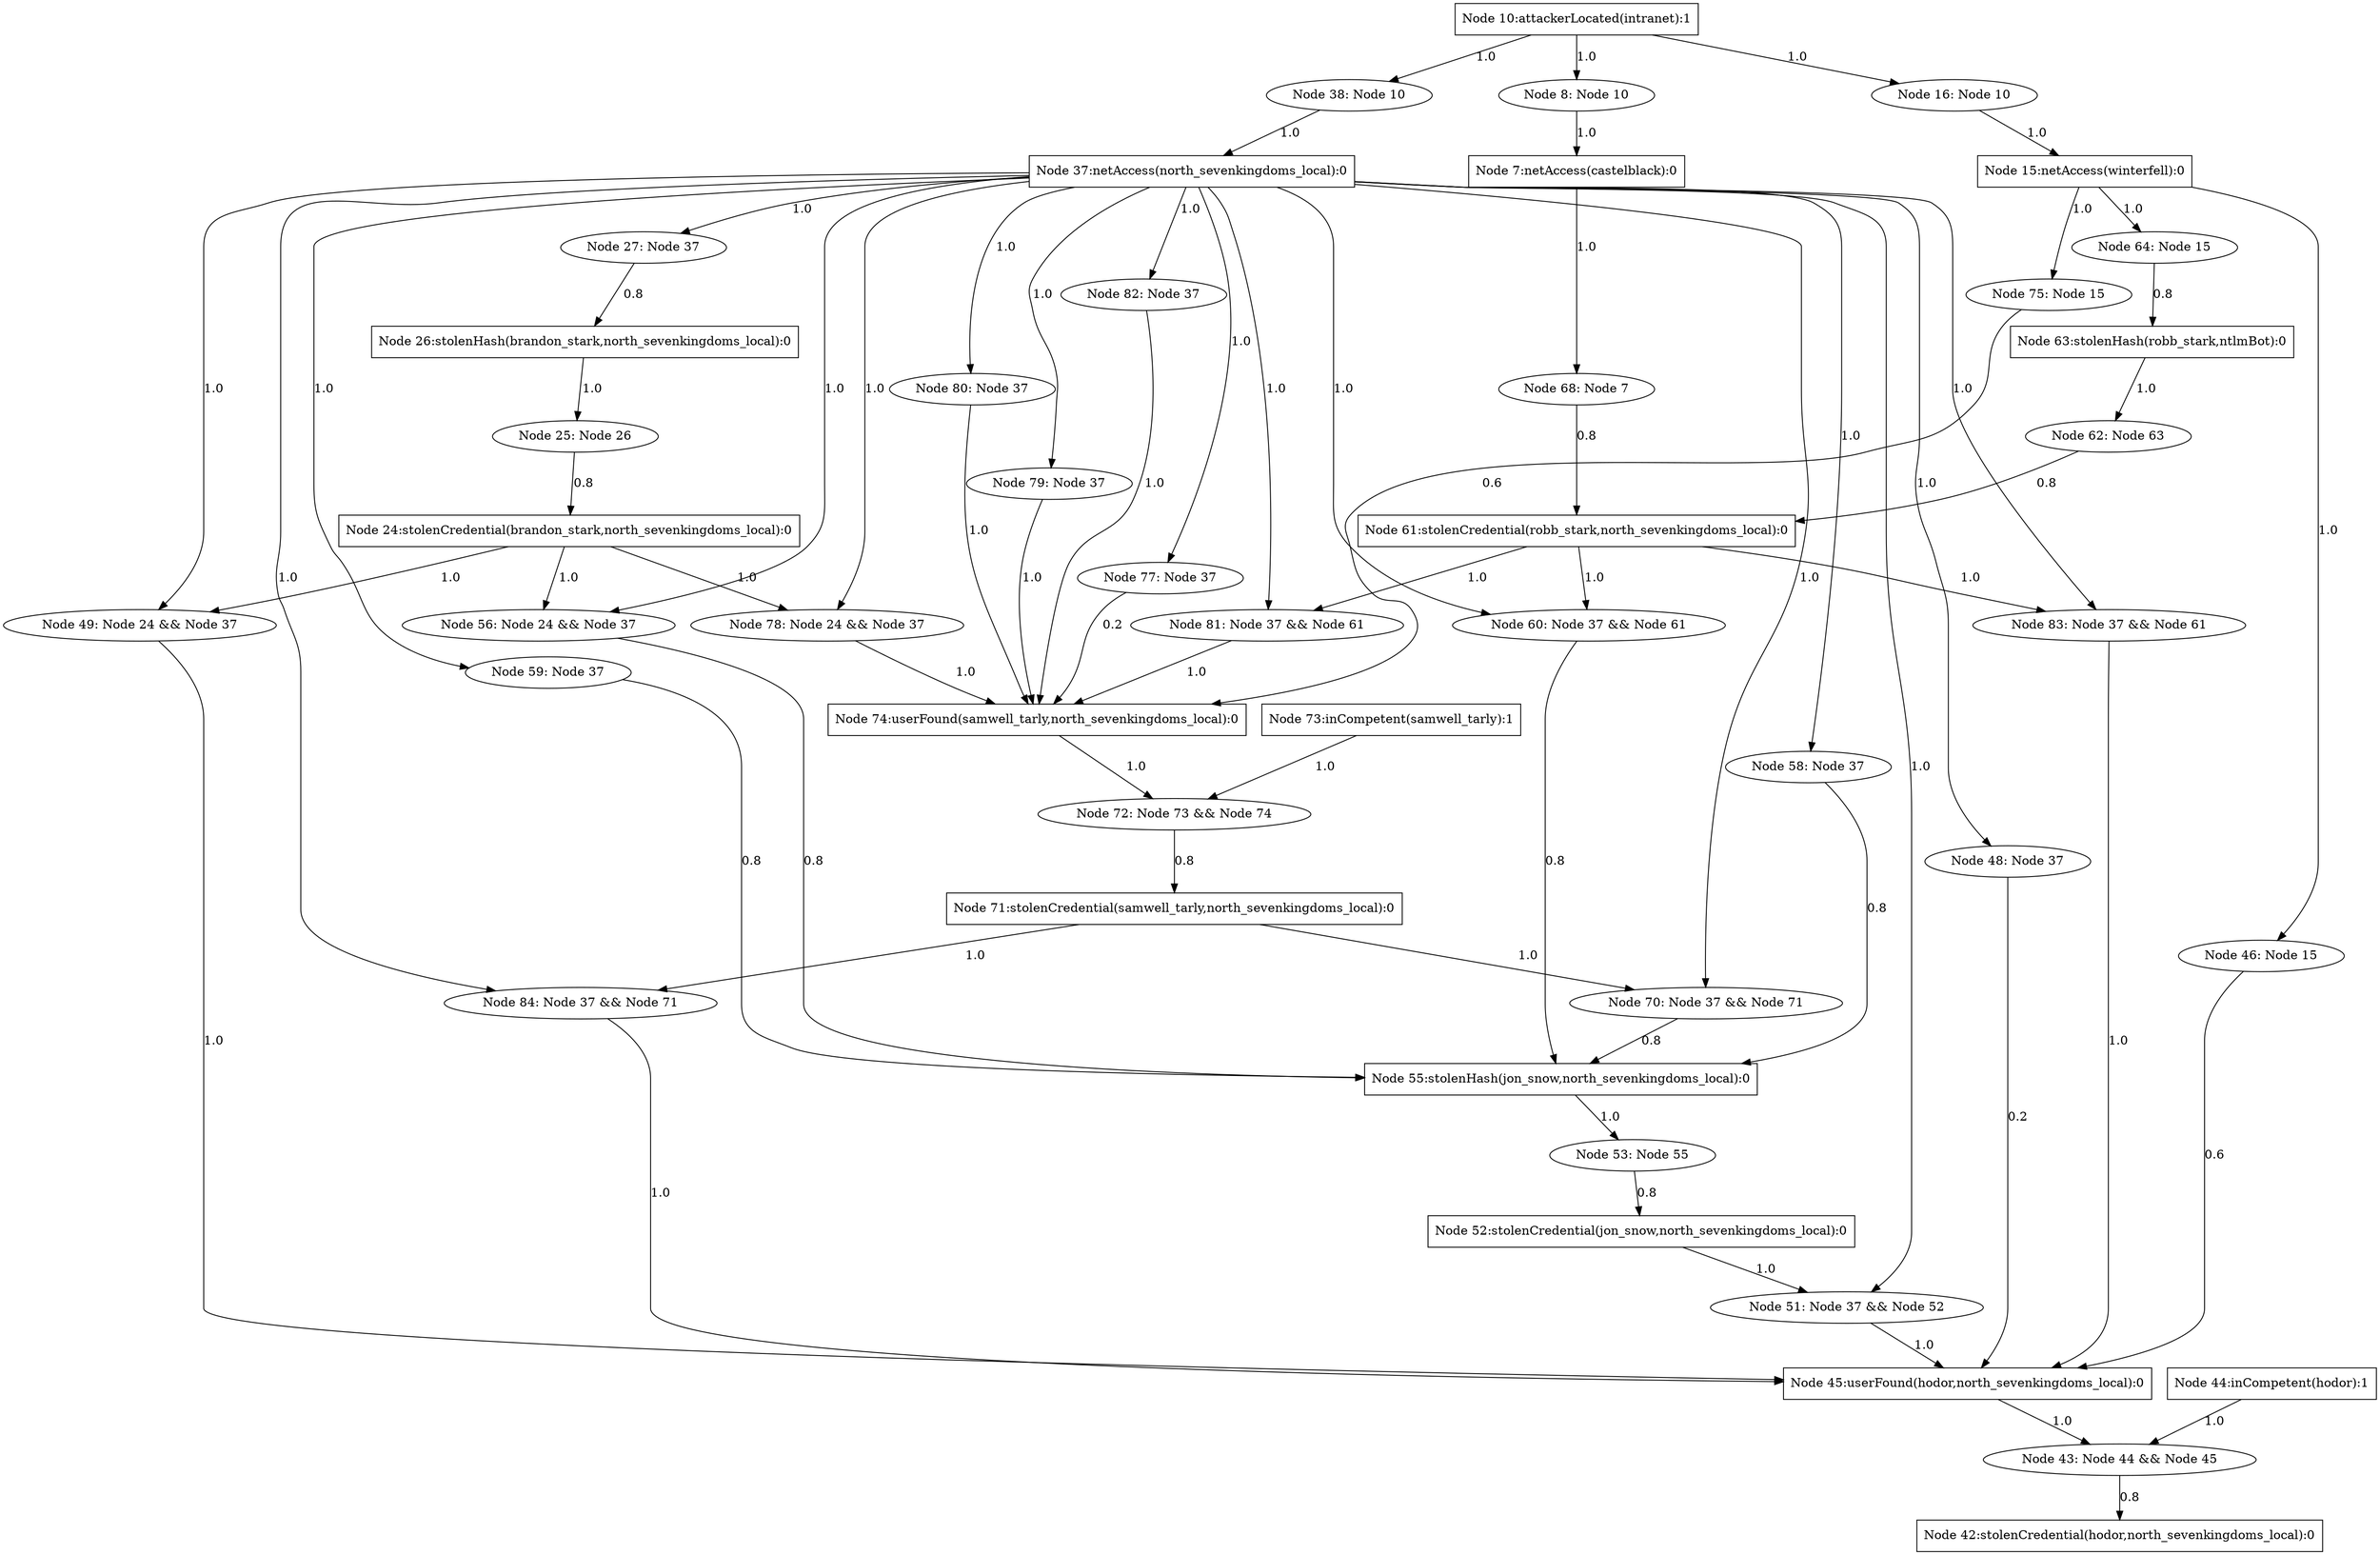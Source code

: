 strict digraph G {
  1 [ label="Node 84: Node 37 && Node 71" shape="ellipse" nodeType="AND" probArray="1.0 1.0" ];
  2 [ label="Node 83: Node 37 && Node 61" shape="ellipse" nodeType="AND" probArray="1.0 1.0" ];
  3 [ label="Node 82: Node 37" shape="ellipse" nodeType="AND" probArray="1.0" ];
  4 [ label="Node 81: Node 37 && Node 61" shape="ellipse" nodeType="AND" probArray="1.0 1.0" ];
  5 [ label="Node 80: Node 37" shape="ellipse" nodeType="AND" probArray="1.0" ];
  6 [ label="Node 79: Node 37" shape="ellipse" nodeType="AND" probArray="1.0" ];
  7 [ label="Node 78: Node 24 && Node 37" shape="ellipse" nodeType="AND" probArray="1.0 1.0" ];
  8 [ label="Node 77: Node 37" shape="ellipse" nodeType="AND" probArray="1.0" ];
  9 [ label="Node 75: Node 15" shape="ellipse" nodeType="AND" probArray="1.0" ];
  10 [ label="Node 74:userFound(samwell_tarly,north_sevenkingdoms_local):0" shape="box" nodeType="OR" probArray="0.6 0.2 1.0 1.0 1.0 1.0 1.0" ];
  11 [ label="Node 73:inCompetent(samwell_tarly):1" shape="box" nodeType="AND" probArray="1.0" ];
  12 [ label="Node 72: Node 73 && Node 74" shape="ellipse" nodeType="AND" probArray="1.0 1.0" ];
  13 [ label="Node 71:stolenCredential(samwell_tarly,north_sevenkingdoms_local):0" shape="box" nodeType="OR" probArray="0.8" ];
  14 [ label="Node 70: Node 37 && Node 71" shape="ellipse" nodeType="AND" probArray="1.0 1.0" ];
  15 [ label="Node 68: Node 7" shape="ellipse" nodeType="AND" probArray="1.0" ];
  16 [ label="Node 64: Node 15" shape="ellipse" nodeType="AND" probArray="1.0" ];
  17 [ label="Node 63:stolenHash(robb_stark,ntlmBot):0" shape="box" nodeType="OR" probArray="0.8" ];
  18 [ label="Node 62: Node 63" shape="ellipse" nodeType="AND" probArray="1.0" ];
  19 [ label="Node 61:stolenCredential(robb_stark,north_sevenkingdoms_local):0" shape="box" nodeType="OR" probArray="0.8 0.8" ];
  20 [ label="Node 60: Node 37 && Node 61" shape="ellipse" nodeType="AND" probArray="1.0 1.0" ];
  21 [ label="Node 59: Node 37" shape="ellipse" nodeType="AND" probArray="1.0" ];
  22 [ label="Node 58: Node 37" shape="ellipse" nodeType="AND" probArray="1.0" ];
  23 [ label="Node 56: Node 24 && Node 37" shape="ellipse" nodeType="AND" probArray="1.0 1.0" ];
  24 [ label="Node 55:stolenHash(jon_snow,north_sevenkingdoms_local):0" shape="box" nodeType="OR" probArray="0.8 0.8 0.8 0.8 0.8" ];
  25 [ label="Node 53: Node 55" shape="ellipse" nodeType="AND" probArray="1.0" ];
  26 [ label="Node 52:stolenCredential(jon_snow,north_sevenkingdoms_local):0" shape="box" nodeType="OR" probArray="0.8" ];
  27 [ label="Node 51: Node 37 && Node 52" shape="ellipse" nodeType="AND" probArray="1.0 1.0" ];
  29 [ label="Node 49: Node 24 && Node 37" shape="ellipse" nodeType="AND" probArray="1.0 1.0" ];
  30 [ label="Node 48: Node 37" shape="ellipse" nodeType="AND" probArray="1.0" ];
  31 [ label="Node 46: Node 15" shape="ellipse" nodeType="AND" probArray="1.0" ];
  32 [ label="Node 45:userFound(hodor,north_sevenkingdoms_local):0" shape="box" nodeType="OR" probArray="0.6 0.2 1.0 1.0 1.0 1.0 1.0" ];
  33 [ label="Node 44:inCompetent(hodor):1" shape="box" nodeType="AND" probArray="1.0" ];
  34 [ label="Node 43: Node 44 && Node 45" shape="ellipse" nodeType="AND" probArray="1.0 1.0" ];
  35 [ label="Node 42:stolenCredential(hodor,north_sevenkingdoms_local):0" shape="box" nodeType="OR" probArray="0.8" ];
  36 [ label="Node 38: Node 10" shape="ellipse" nodeType="AND" probArray="1.0" ];
  37 [ label="Node 37:netAccess(north_sevenkingdoms_local):0" shape="box" nodeType="OR" probArray="1.0" ];
  38 [ label="Node 27: Node 37" shape="ellipse" nodeType="AND" probArray="1.0" ];
  39 [ label="Node 26:stolenHash(brandon_stark,north_sevenkingdoms_local):0" shape="box" nodeType="OR" probArray="0.8" ];
  40 [ label="Node 25: Node 26" shape="ellipse" nodeType="AND" probArray="1.0" ];
  41 [ label="Node 24:stolenCredential(brandon_stark,north_sevenkingdoms_local):0" shape="box" nodeType="OR" probArray="0.8" ];
  42 [ label="Node 16: Node 10" shape="ellipse" nodeType="AND" probArray="1.0" ];
  43 [ label="Node 15:netAccess(winterfell):0" shape="box" nodeType="OR" probArray="1.0" ];
  44 [ label="Node 10:attackerLocated(intranet):1" shape="box" nodeType="AND" probArray="1.0" ];
  45 [ label="Node 8: Node 10" shape="ellipse" nodeType="AND" probArray="1.0" ];
  46 [ label="Node 7:netAccess(castelblack):0" shape="box" nodeType="OR" probArray="1.0" ];
  46 -> 15 [ label="1.0" color="black" ];
  45 -> 46 [ label="1.0" color="black" ];
  44 -> 45 [ label="1.0" color="black" ];
  44 -> 42 [ label="1.0" color="black" ];
  44 -> 36 [ label="1.0" color="black" ];
  43 -> 31 [ label="1.0" color="black" ];
  43 -> 16 [ label="1.0" color="black" ];
  43 -> 9 [ label="1.0" color="black" ];
  42 -> 43 [ label="1.0" color="black" ];
  41 -> 29 [ label="1.0" color="black" ];
  41 -> 23 [ label="1.0" color="black" ];
  41 -> 7 [ label="1.0" color="black" ];
  40 -> 41 [ label="0.8" color="black" ];
  39 -> 40 [ label="1.0" color="black" ];
  38 -> 39 [ label="0.8" color="black" ];
  37 -> 30 [ label="1.0" color="black" ];
  37 -> 29 [ label="1.0" color="black" ];
  37 -> 27 [ label="1.0" color="black" ];
  37 -> 23 [ label="1.0" color="black" ];
  37 -> 22 [ label="1.0" color="black" ];
  37 -> 21 [ label="1.0" color="black" ];
  37 -> 20 [ label="1.0" color="black" ];
  37 -> 8 [ label="1.0" color="black" ];
  37 -> 7 [ label="1.0" color="black" ];
  37 -> 6 [ label="1.0" color="black" ];
  37 -> 5 [ label="1.0" color="black" ];
  37 -> 4 [ label="1.0" color="black" ];
  37 -> 3 [ label="1.0" color="black" ];
  37 -> 14 [ label="1.0" color="black" ];
  37 -> 2 [ label="1.0" color="black" ];
  37 -> 1 [ label="1.0" color="black" ];
  37 -> 38 [ label="1.0" color="black" ];
  36 -> 37 [ label="1.0" color="black" ];
  34 -> 35 [ label="0.8" color="black" ];
  33 -> 34 [ label="1.0" color="black" ];
  32 -> 34 [ label="1.0" color="black" ];
  31 -> 32 [ label="0.6" color="black" ];
  30 -> 32 [ label="0.2" color="black" ];
  29 -> 32 [ label="1.0" color="black" ];
  27 -> 32 [ label="1.0" color="black" ];
  26 -> 27 [ label="1.0" color="black" ];
  25 -> 26 [ label="0.8" color="black" ];
  24 -> 25 [ label="1.0" color="black" ];
  23 -> 24 [ label="0.8" color="black" ];
  22 -> 24 [ label="0.8" color="black" ];
  21 -> 24 [ label="0.8" color="black" ];
  20 -> 24 [ label="0.8" color="black" ];
  19 -> 20 [ label="1.0" color="black" ];
  19 -> 4 [ label="1.0" color="black" ];
  19 -> 2 [ label="1.0" color="black" ];
  18 -> 19 [ label="0.8" color="black" ];
  17 -> 18 [ label="1.0" color="black" ];
  16 -> 17 [ label="0.8" color="black" ];
  15 -> 19 [ label="0.8" color="black" ];
  14 -> 24 [ label="0.8" color="black" ];
  13 -> 14 [ label="1.0" color="black" ];
  13 -> 1 [ label="1.0" color="black" ];
  12 -> 13 [ label="0.8" color="black" ];
  11 -> 12 [ label="1.0" color="black" ];
  10 -> 12 [ label="1.0" color="black" ];
  9 -> 10 [ label="0.6" color="black" ];
  8 -> 10 [ label="0.2" color="black" ];
  7 -> 10 [ label="1.0" color="black" ];
  6 -> 10 [ label="1.0" color="black" ];
  5 -> 10 [ label="1.0" color="black" ];
  4 -> 10 [ label="1.0" color="black" ];
  3 -> 10 [ label="1.0" color="black" ];
  2 -> 32 [ label="1.0" color="black" ];
  1 -> 32 [ label="1.0" color="black" ];
}